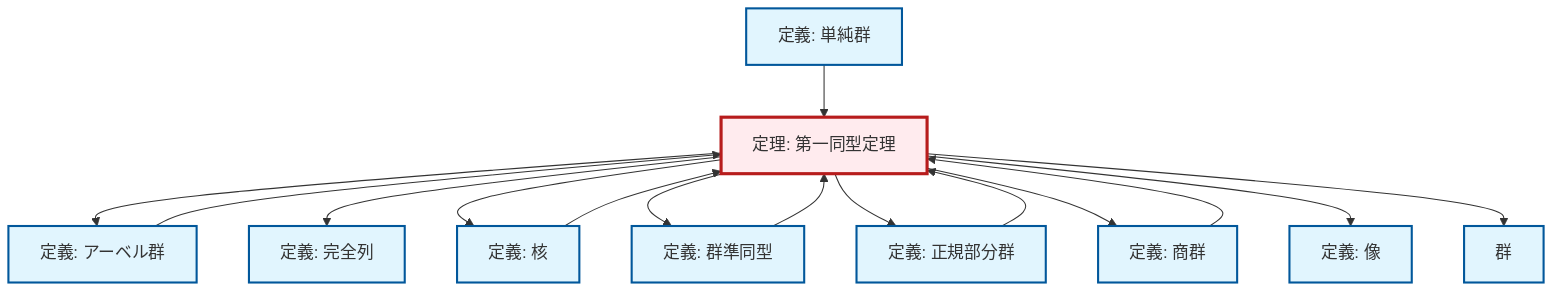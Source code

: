 graph TD
    classDef definition fill:#e1f5fe,stroke:#01579b,stroke-width:2px
    classDef theorem fill:#f3e5f5,stroke:#4a148c,stroke-width:2px
    classDef axiom fill:#fff3e0,stroke:#e65100,stroke-width:2px
    classDef example fill:#e8f5e9,stroke:#1b5e20,stroke-width:2px
    classDef current fill:#ffebee,stroke:#b71c1c,stroke-width:3px
    thm-first-isomorphism["定理: 第一同型定理"]:::theorem
    def-image["定義: 像"]:::definition
    def-abelian-group["定義: アーベル群"]:::definition
    def-simple-group["定義: 単純群"]:::definition
    def-quotient-group["定義: 商群"]:::definition
    def-kernel["定義: 核"]:::definition
    def-homomorphism["定義: 群準同型"]:::definition
    def-normal-subgroup["定義: 正規部分群"]:::definition
    def-group["群"]:::definition
    def-exact-sequence["定義: 完全列"]:::definition
    thm-first-isomorphism --> def-abelian-group
    def-normal-subgroup --> thm-first-isomorphism
    thm-first-isomorphism --> def-exact-sequence
    thm-first-isomorphism --> def-kernel
    def-simple-group --> thm-first-isomorphism
    def-quotient-group --> thm-first-isomorphism
    def-kernel --> thm-first-isomorphism
    thm-first-isomorphism --> def-homomorphism
    thm-first-isomorphism --> def-normal-subgroup
    def-homomorphism --> thm-first-isomorphism
    def-abelian-group --> thm-first-isomorphism
    thm-first-isomorphism --> def-quotient-group
    thm-first-isomorphism --> def-image
    thm-first-isomorphism --> def-group
    class thm-first-isomorphism current